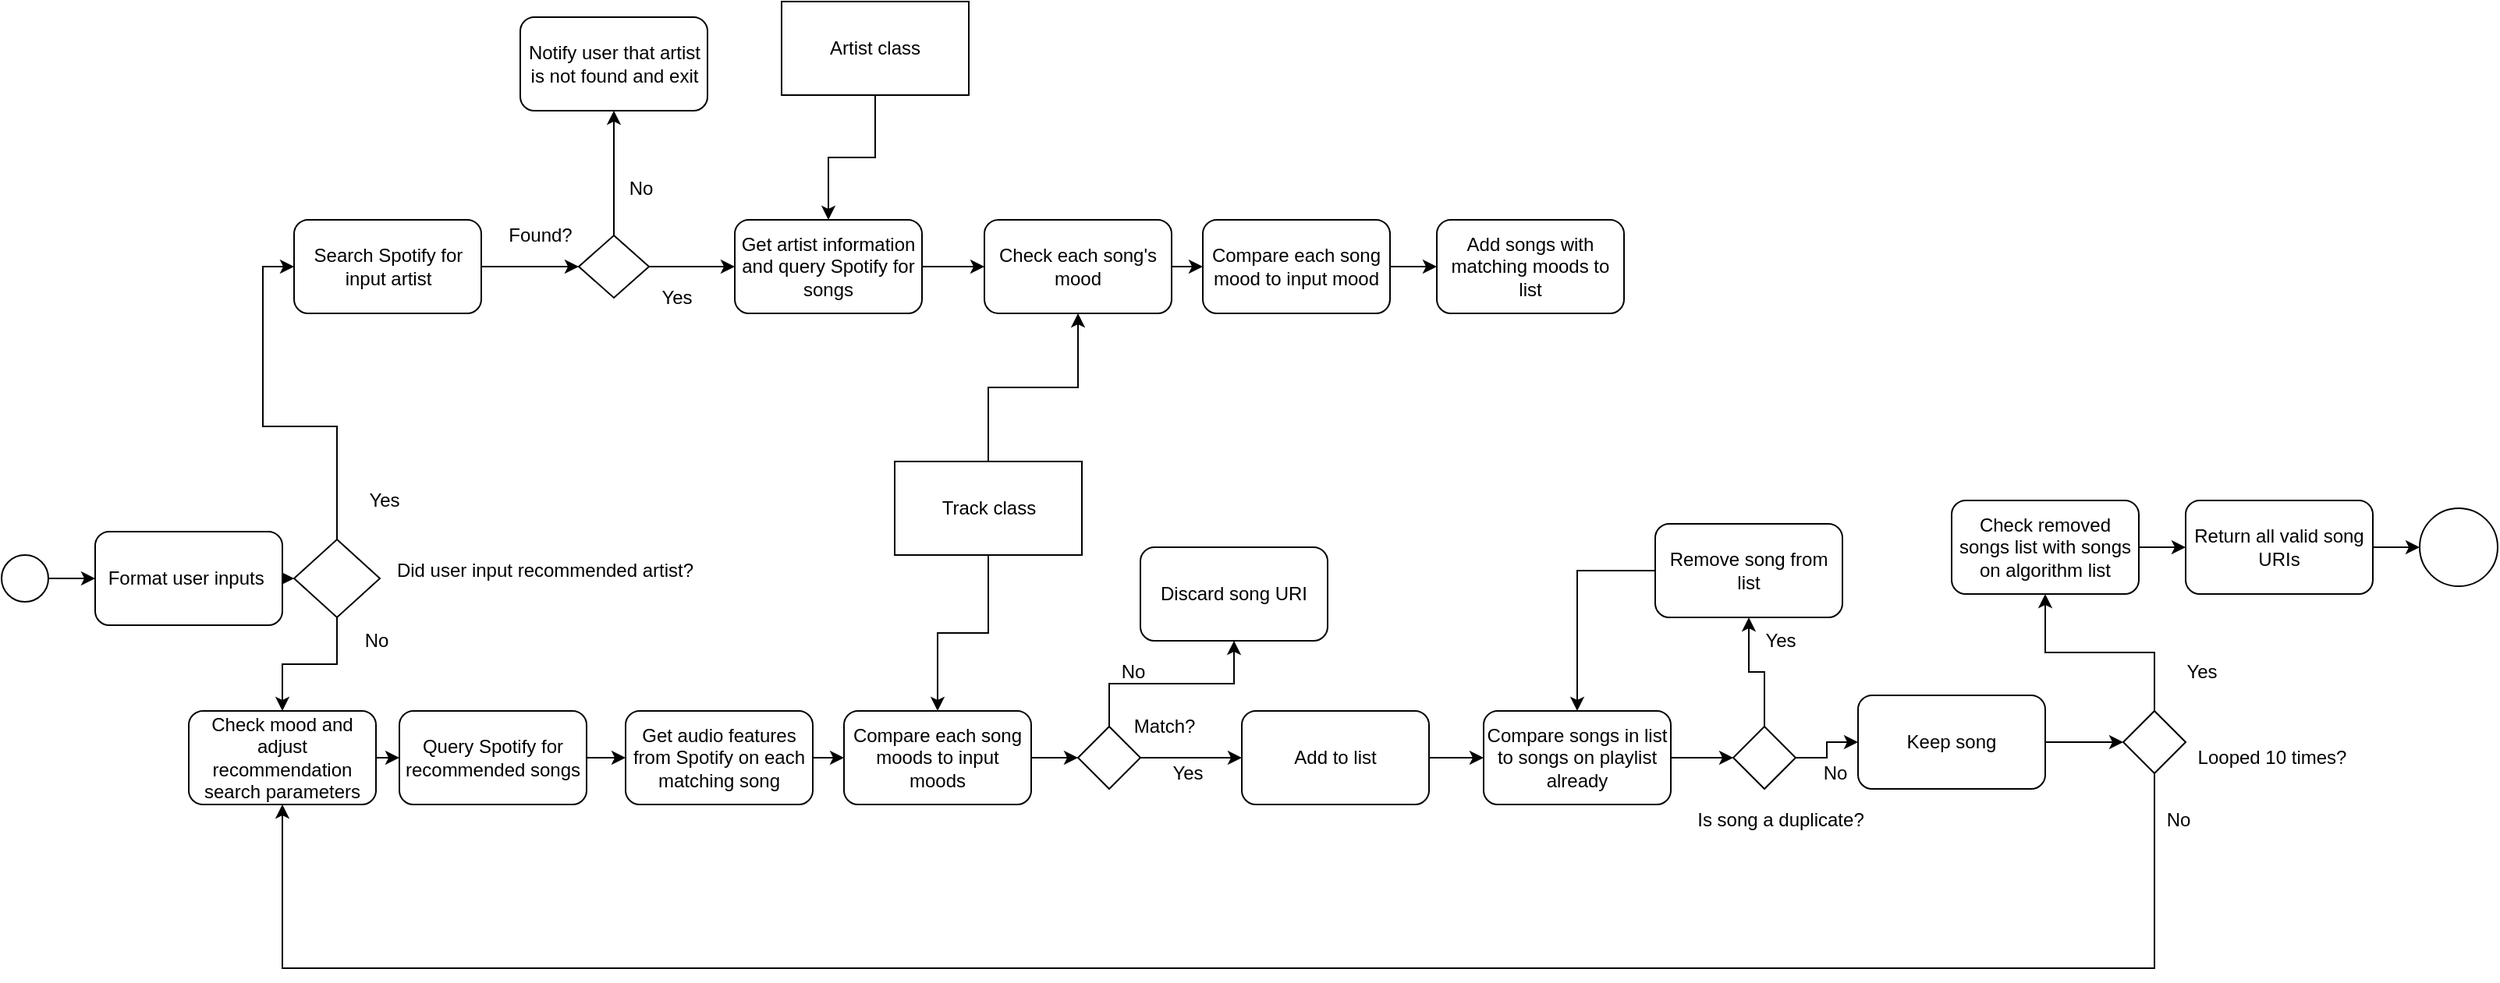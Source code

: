 <mxfile version="13.5.8" type="github"><diagram id="O4NMywBLTtOY3ZtadnUl" name="Page-1"><mxGraphModel dx="1673" dy="934" grid="1" gridSize="10" guides="1" tooltips="1" connect="1" arrows="1" fold="1" page="1" pageScale="1" pageWidth="1920" pageHeight="1200" math="0" shadow="0"><root><mxCell id="0"/><mxCell id="1" parent="0"/><mxCell id="9E0eApcBsgD-nt7ZmVt5-3" style="edgeStyle=orthogonalEdgeStyle;rounded=0;orthogonalLoop=1;jettySize=auto;html=1;exitX=1;exitY=0.5;exitDx=0;exitDy=0;entryX=0;entryY=0.5;entryDx=0;entryDy=0;" edge="1" parent="1" source="9E0eApcBsgD-nt7ZmVt5-1" target="9E0eApcBsgD-nt7ZmVt5-2"><mxGeometry relative="1" as="geometry"/></mxCell><mxCell id="9E0eApcBsgD-nt7ZmVt5-1" value="" style="ellipse;whiteSpace=wrap;html=1;aspect=fixed;" vertex="1" parent="1"><mxGeometry x="150" y="585" width="30" height="30" as="geometry"/></mxCell><mxCell id="9E0eApcBsgD-nt7ZmVt5-34" style="edgeStyle=orthogonalEdgeStyle;rounded=0;orthogonalLoop=1;jettySize=auto;html=1;exitX=1;exitY=0.5;exitDx=0;exitDy=0;entryX=0;entryY=0.5;entryDx=0;entryDy=0;" edge="1" parent="1" source="9E0eApcBsgD-nt7ZmVt5-2" target="9E0eApcBsgD-nt7ZmVt5-8"><mxGeometry relative="1" as="geometry"/></mxCell><mxCell id="9E0eApcBsgD-nt7ZmVt5-2" value="Format user inputs&amp;nbsp;" style="rounded=1;whiteSpace=wrap;html=1;" vertex="1" parent="1"><mxGeometry x="210" y="570" width="120" height="60" as="geometry"/></mxCell><mxCell id="9E0eApcBsgD-nt7ZmVt5-35" style="edgeStyle=orthogonalEdgeStyle;rounded=0;orthogonalLoop=1;jettySize=auto;html=1;exitX=0.5;exitY=0;exitDx=0;exitDy=0;entryX=0;entryY=0.5;entryDx=0;entryDy=0;" edge="1" parent="1" source="9E0eApcBsgD-nt7ZmVt5-8" target="9E0eApcBsgD-nt7ZmVt5-12"><mxGeometry relative="1" as="geometry"/></mxCell><mxCell id="9E0eApcBsgD-nt7ZmVt5-37" style="edgeStyle=orthogonalEdgeStyle;rounded=0;orthogonalLoop=1;jettySize=auto;html=1;exitX=0.5;exitY=1;exitDx=0;exitDy=0;entryX=0.5;entryY=0;entryDx=0;entryDy=0;" edge="1" parent="1" source="9E0eApcBsgD-nt7ZmVt5-8" target="9E0eApcBsgD-nt7ZmVt5-36"><mxGeometry relative="1" as="geometry"/></mxCell><mxCell id="9E0eApcBsgD-nt7ZmVt5-8" value="" style="rhombus;whiteSpace=wrap;html=1;" vertex="1" parent="1"><mxGeometry x="337.5" y="575" width="55" height="50" as="geometry"/></mxCell><mxCell id="9E0eApcBsgD-nt7ZmVt5-9" value="Did user input recommended artist?" style="text;html=1;align=center;verticalAlign=middle;resizable=0;points=[];autosize=1;" vertex="1" parent="1"><mxGeometry x="392.5" y="585" width="210" height="20" as="geometry"/></mxCell><mxCell id="9E0eApcBsgD-nt7ZmVt5-10" value="Yes" style="text;html=1;align=center;verticalAlign=middle;resizable=0;points=[];autosize=1;" vertex="1" parent="1"><mxGeometry x="375" y="540" width="40" height="20" as="geometry"/></mxCell><mxCell id="9E0eApcBsgD-nt7ZmVt5-11" value="No" style="text;html=1;align=center;verticalAlign=middle;resizable=0;points=[];autosize=1;" vertex="1" parent="1"><mxGeometry x="375" y="630" width="30" height="20" as="geometry"/></mxCell><mxCell id="9E0eApcBsgD-nt7ZmVt5-21" style="edgeStyle=orthogonalEdgeStyle;rounded=0;orthogonalLoop=1;jettySize=auto;html=1;exitX=1;exitY=0.5;exitDx=0;exitDy=0;entryX=0;entryY=0.5;entryDx=0;entryDy=0;" edge="1" parent="1" source="9E0eApcBsgD-nt7ZmVt5-12" target="9E0eApcBsgD-nt7ZmVt5-13"><mxGeometry relative="1" as="geometry"/></mxCell><mxCell id="9E0eApcBsgD-nt7ZmVt5-12" value="Search Spotify for input artist" style="rounded=1;whiteSpace=wrap;html=1;" vertex="1" parent="1"><mxGeometry x="337.5" y="370" width="120" height="60" as="geometry"/></mxCell><mxCell id="9E0eApcBsgD-nt7ZmVt5-20" style="edgeStyle=orthogonalEdgeStyle;rounded=0;orthogonalLoop=1;jettySize=auto;html=1;exitX=0.5;exitY=0;exitDx=0;exitDy=0;entryX=0.5;entryY=1;entryDx=0;entryDy=0;" edge="1" parent="1" source="9E0eApcBsgD-nt7ZmVt5-13" target="9E0eApcBsgD-nt7ZmVt5-19"><mxGeometry relative="1" as="geometry"/></mxCell><mxCell id="9E0eApcBsgD-nt7ZmVt5-23" style="edgeStyle=orthogonalEdgeStyle;rounded=0;orthogonalLoop=1;jettySize=auto;html=1;exitX=1;exitY=0.5;exitDx=0;exitDy=0;entryX=0;entryY=0.5;entryDx=0;entryDy=0;" edge="1" parent="1" source="9E0eApcBsgD-nt7ZmVt5-13" target="9E0eApcBsgD-nt7ZmVt5-22"><mxGeometry relative="1" as="geometry"/></mxCell><mxCell id="9E0eApcBsgD-nt7ZmVt5-13" value="" style="rhombus;whiteSpace=wrap;html=1;" vertex="1" parent="1"><mxGeometry x="520" y="380" width="45" height="40" as="geometry"/></mxCell><mxCell id="9E0eApcBsgD-nt7ZmVt5-14" value="Found?" style="text;html=1;align=center;verticalAlign=middle;resizable=0;points=[];autosize=1;" vertex="1" parent="1"><mxGeometry x="465" y="370" width="60" height="20" as="geometry"/></mxCell><mxCell id="9E0eApcBsgD-nt7ZmVt5-15" value="Yes" style="text;html=1;strokeColor=none;fillColor=none;align=center;verticalAlign=middle;whiteSpace=wrap;rounded=0;" vertex="1" parent="1"><mxGeometry x="562.5" y="410" width="40" height="20" as="geometry"/></mxCell><mxCell id="9E0eApcBsgD-nt7ZmVt5-16" value="No" style="text;html=1;strokeColor=none;fillColor=none;align=center;verticalAlign=middle;whiteSpace=wrap;rounded=0;" vertex="1" parent="1"><mxGeometry x="540" y="340" width="40" height="20" as="geometry"/></mxCell><mxCell id="9E0eApcBsgD-nt7ZmVt5-17" style="edgeStyle=orthogonalEdgeStyle;rounded=0;orthogonalLoop=1;jettySize=auto;html=1;exitX=0.5;exitY=1;exitDx=0;exitDy=0;" edge="1" parent="1" source="9E0eApcBsgD-nt7ZmVt5-15" target="9E0eApcBsgD-nt7ZmVt5-15"><mxGeometry relative="1" as="geometry"/></mxCell><mxCell id="9E0eApcBsgD-nt7ZmVt5-19" value="Notify user that artist is not found and exit" style="rounded=1;whiteSpace=wrap;html=1;" vertex="1" parent="1"><mxGeometry x="482.5" y="239.998" width="120" height="60" as="geometry"/></mxCell><mxCell id="9E0eApcBsgD-nt7ZmVt5-27" style="edgeStyle=orthogonalEdgeStyle;rounded=0;orthogonalLoop=1;jettySize=auto;html=1;exitX=1;exitY=0.5;exitDx=0;exitDy=0;entryX=0;entryY=0.5;entryDx=0;entryDy=0;" edge="1" parent="1" source="9E0eApcBsgD-nt7ZmVt5-22" target="9E0eApcBsgD-nt7ZmVt5-26"><mxGeometry relative="1" as="geometry"/></mxCell><mxCell id="9E0eApcBsgD-nt7ZmVt5-22" value="Get artist information and query Spotify for songs" style="rounded=1;whiteSpace=wrap;html=1;" vertex="1" parent="1"><mxGeometry x="620" y="370" width="120" height="60" as="geometry"/></mxCell><mxCell id="9E0eApcBsgD-nt7ZmVt5-25" style="edgeStyle=orthogonalEdgeStyle;rounded=0;orthogonalLoop=1;jettySize=auto;html=1;exitX=0.5;exitY=1;exitDx=0;exitDy=0;" edge="1" parent="1" source="9E0eApcBsgD-nt7ZmVt5-24" target="9E0eApcBsgD-nt7ZmVt5-22"><mxGeometry relative="1" as="geometry"/></mxCell><mxCell id="9E0eApcBsgD-nt7ZmVt5-24" value="Artist class" style="whiteSpace=wrap;html=1;" vertex="1" parent="1"><mxGeometry x="650" y="230" width="120" height="60" as="geometry"/></mxCell><mxCell id="9E0eApcBsgD-nt7ZmVt5-32" style="edgeStyle=orthogonalEdgeStyle;rounded=0;orthogonalLoop=1;jettySize=auto;html=1;exitX=1;exitY=0.5;exitDx=0;exitDy=0;entryX=0;entryY=0.5;entryDx=0;entryDy=0;" edge="1" parent="1" source="9E0eApcBsgD-nt7ZmVt5-26" target="9E0eApcBsgD-nt7ZmVt5-30"><mxGeometry relative="1" as="geometry"/></mxCell><mxCell id="9E0eApcBsgD-nt7ZmVt5-26" value="Check each song's mood" style="rounded=1;whiteSpace=wrap;html=1;" vertex="1" parent="1"><mxGeometry x="780" y="370" width="120" height="60" as="geometry"/></mxCell><mxCell id="9E0eApcBsgD-nt7ZmVt5-77" style="edgeStyle=orthogonalEdgeStyle;rounded=0;orthogonalLoop=1;jettySize=auto;html=1;exitX=0.5;exitY=0;exitDx=0;exitDy=0;entryX=0.5;entryY=1;entryDx=0;entryDy=0;" edge="1" parent="1" source="9E0eApcBsgD-nt7ZmVt5-28" target="9E0eApcBsgD-nt7ZmVt5-26"><mxGeometry relative="1" as="geometry"/></mxCell><mxCell id="9E0eApcBsgD-nt7ZmVt5-78" style="edgeStyle=orthogonalEdgeStyle;rounded=0;orthogonalLoop=1;jettySize=auto;html=1;exitX=0.5;exitY=1;exitDx=0;exitDy=0;entryX=0.5;entryY=0;entryDx=0;entryDy=0;" edge="1" parent="1" source="9E0eApcBsgD-nt7ZmVt5-28" target="9E0eApcBsgD-nt7ZmVt5-40"><mxGeometry relative="1" as="geometry"/></mxCell><mxCell id="9E0eApcBsgD-nt7ZmVt5-28" value="Track class" style="rounded=0;whiteSpace=wrap;html=1;" vertex="1" parent="1"><mxGeometry x="722.5" y="525" width="120" height="60" as="geometry"/></mxCell><mxCell id="9E0eApcBsgD-nt7ZmVt5-33" style="edgeStyle=orthogonalEdgeStyle;rounded=0;orthogonalLoop=1;jettySize=auto;html=1;exitX=1;exitY=0.5;exitDx=0;exitDy=0;entryX=0;entryY=0.5;entryDx=0;entryDy=0;" edge="1" parent="1" source="9E0eApcBsgD-nt7ZmVt5-30" target="9E0eApcBsgD-nt7ZmVt5-31"><mxGeometry relative="1" as="geometry"/></mxCell><mxCell id="9E0eApcBsgD-nt7ZmVt5-30" value="Compare each song mood to input mood" style="rounded=1;whiteSpace=wrap;html=1;" vertex="1" parent="1"><mxGeometry x="920" y="370" width="120" height="60" as="geometry"/></mxCell><mxCell id="9E0eApcBsgD-nt7ZmVt5-31" value="Add songs with matching moods to list" style="rounded=1;whiteSpace=wrap;html=1;" vertex="1" parent="1"><mxGeometry x="1070" y="370" width="120" height="60" as="geometry"/></mxCell><mxCell id="9E0eApcBsgD-nt7ZmVt5-70" style="edgeStyle=orthogonalEdgeStyle;rounded=0;orthogonalLoop=1;jettySize=auto;html=1;exitX=1;exitY=0.5;exitDx=0;exitDy=0;entryX=0;entryY=0.5;entryDx=0;entryDy=0;" edge="1" parent="1" source="9E0eApcBsgD-nt7ZmVt5-36" target="9E0eApcBsgD-nt7ZmVt5-38"><mxGeometry relative="1" as="geometry"/></mxCell><mxCell id="9E0eApcBsgD-nt7ZmVt5-36" value="Check mood and adjust recommendation search parameters" style="rounded=1;whiteSpace=wrap;html=1;" vertex="1" parent="1"><mxGeometry x="270" y="685" width="120" height="60" as="geometry"/></mxCell><mxCell id="9E0eApcBsgD-nt7ZmVt5-69" style="edgeStyle=orthogonalEdgeStyle;rounded=0;orthogonalLoop=1;jettySize=auto;html=1;exitX=1;exitY=0.5;exitDx=0;exitDy=0;entryX=0;entryY=0.5;entryDx=0;entryDy=0;" edge="1" parent="1" source="9E0eApcBsgD-nt7ZmVt5-38" target="9E0eApcBsgD-nt7ZmVt5-39"><mxGeometry relative="1" as="geometry"/></mxCell><mxCell id="9E0eApcBsgD-nt7ZmVt5-38" value="Query Spotify for recommended songs" style="rounded=1;whiteSpace=wrap;html=1;" vertex="1" parent="1"><mxGeometry x="405" y="685" width="120" height="60" as="geometry"/></mxCell><mxCell id="9E0eApcBsgD-nt7ZmVt5-68" style="edgeStyle=orthogonalEdgeStyle;rounded=0;orthogonalLoop=1;jettySize=auto;html=1;exitX=1;exitY=0.5;exitDx=0;exitDy=0;entryX=0;entryY=0.5;entryDx=0;entryDy=0;" edge="1" parent="1" source="9E0eApcBsgD-nt7ZmVt5-39" target="9E0eApcBsgD-nt7ZmVt5-40"><mxGeometry relative="1" as="geometry"/></mxCell><mxCell id="9E0eApcBsgD-nt7ZmVt5-39" value="Get audio features from Spotify on each matching song" style="rounded=1;whiteSpace=wrap;html=1;" vertex="1" parent="1"><mxGeometry x="550" y="685" width="120" height="60" as="geometry"/></mxCell><mxCell id="9E0eApcBsgD-nt7ZmVt5-67" style="edgeStyle=orthogonalEdgeStyle;rounded=0;orthogonalLoop=1;jettySize=auto;html=1;exitX=1;exitY=0.5;exitDx=0;exitDy=0;entryX=0;entryY=0.5;entryDx=0;entryDy=0;" edge="1" parent="1" source="9E0eApcBsgD-nt7ZmVt5-40" target="9E0eApcBsgD-nt7ZmVt5-41"><mxGeometry relative="1" as="geometry"/></mxCell><mxCell id="9E0eApcBsgD-nt7ZmVt5-40" value="Compare each song moods to input moods" style="rounded=1;whiteSpace=wrap;html=1;" vertex="1" parent="1"><mxGeometry x="690" y="685" width="120" height="60" as="geometry"/></mxCell><mxCell id="9E0eApcBsgD-nt7ZmVt5-46" style="edgeStyle=orthogonalEdgeStyle;rounded=0;orthogonalLoop=1;jettySize=auto;html=1;exitX=0.5;exitY=0;exitDx=0;exitDy=0;entryX=0.5;entryY=1;entryDx=0;entryDy=0;" edge="1" parent="1" source="9E0eApcBsgD-nt7ZmVt5-41" target="9E0eApcBsgD-nt7ZmVt5-45"><mxGeometry relative="1" as="geometry"/></mxCell><mxCell id="9E0eApcBsgD-nt7ZmVt5-66" style="edgeStyle=orthogonalEdgeStyle;rounded=0;orthogonalLoop=1;jettySize=auto;html=1;exitX=1;exitY=0.5;exitDx=0;exitDy=0;entryX=0;entryY=0.5;entryDx=0;entryDy=0;" edge="1" parent="1" source="9E0eApcBsgD-nt7ZmVt5-41" target="9E0eApcBsgD-nt7ZmVt5-47"><mxGeometry relative="1" as="geometry"/></mxCell><mxCell id="9E0eApcBsgD-nt7ZmVt5-41" value="" style="rhombus;whiteSpace=wrap;html=1;" vertex="1" parent="1"><mxGeometry x="840" y="695" width="40" height="40" as="geometry"/></mxCell><mxCell id="9E0eApcBsgD-nt7ZmVt5-42" value="Match?" style="text;html=1;align=center;verticalAlign=middle;resizable=0;points=[];autosize=1;" vertex="1" parent="1"><mxGeometry x="870" y="685" width="50" height="20" as="geometry"/></mxCell><mxCell id="9E0eApcBsgD-nt7ZmVt5-43" value="No" style="text;html=1;align=center;verticalAlign=middle;resizable=0;points=[];autosize=1;" vertex="1" parent="1"><mxGeometry x="860" y="650" width="30" height="20" as="geometry"/></mxCell><mxCell id="9E0eApcBsgD-nt7ZmVt5-44" value="Yes" style="text;html=1;align=center;verticalAlign=middle;resizable=0;points=[];autosize=1;" vertex="1" parent="1"><mxGeometry x="890" y="715" width="40" height="20" as="geometry"/></mxCell><mxCell id="9E0eApcBsgD-nt7ZmVt5-45" value="Discard song URI" style="rounded=1;whiteSpace=wrap;html=1;" vertex="1" parent="1"><mxGeometry x="880" y="580" width="120" height="60" as="geometry"/></mxCell><mxCell id="9E0eApcBsgD-nt7ZmVt5-65" style="edgeStyle=orthogonalEdgeStyle;rounded=0;orthogonalLoop=1;jettySize=auto;html=1;exitX=1;exitY=0.5;exitDx=0;exitDy=0;entryX=0;entryY=0.5;entryDx=0;entryDy=0;" edge="1" parent="1" source="9E0eApcBsgD-nt7ZmVt5-47" target="9E0eApcBsgD-nt7ZmVt5-48"><mxGeometry relative="1" as="geometry"/></mxCell><mxCell id="9E0eApcBsgD-nt7ZmVt5-47" value="Add to list" style="rounded=1;whiteSpace=wrap;html=1;" vertex="1" parent="1"><mxGeometry x="945" y="685" width="120" height="60" as="geometry"/></mxCell><mxCell id="9E0eApcBsgD-nt7ZmVt5-64" style="edgeStyle=orthogonalEdgeStyle;rounded=0;orthogonalLoop=1;jettySize=auto;html=1;exitX=1;exitY=0.5;exitDx=0;exitDy=0;entryX=0;entryY=0.5;entryDx=0;entryDy=0;" edge="1" parent="1" source="9E0eApcBsgD-nt7ZmVt5-48" target="9E0eApcBsgD-nt7ZmVt5-50"><mxGeometry relative="1" as="geometry"/></mxCell><mxCell id="9E0eApcBsgD-nt7ZmVt5-48" value="Compare songs in list to songs on playlist already" style="rounded=1;whiteSpace=wrap;html=1;" vertex="1" parent="1"><mxGeometry x="1100" y="685" width="120" height="60" as="geometry"/></mxCell><mxCell id="9E0eApcBsgD-nt7ZmVt5-55" style="edgeStyle=orthogonalEdgeStyle;rounded=0;orthogonalLoop=1;jettySize=auto;html=1;exitX=0.5;exitY=0;exitDx=0;exitDy=0;entryX=0.5;entryY=1;entryDx=0;entryDy=0;" edge="1" parent="1" source="9E0eApcBsgD-nt7ZmVt5-50" target="9E0eApcBsgD-nt7ZmVt5-54"><mxGeometry relative="1" as="geometry"/></mxCell><mxCell id="9E0eApcBsgD-nt7ZmVt5-63" style="edgeStyle=orthogonalEdgeStyle;rounded=0;orthogonalLoop=1;jettySize=auto;html=1;exitX=1;exitY=0.5;exitDx=0;exitDy=0;entryX=0;entryY=0.5;entryDx=0;entryDy=0;" edge="1" parent="1" source="9E0eApcBsgD-nt7ZmVt5-50" target="9E0eApcBsgD-nt7ZmVt5-56"><mxGeometry relative="1" as="geometry"/></mxCell><mxCell id="9E0eApcBsgD-nt7ZmVt5-50" value="" style="rhombus;whiteSpace=wrap;html=1;" vertex="1" parent="1"><mxGeometry x="1260" y="695" width="40" height="40" as="geometry"/></mxCell><mxCell id="9E0eApcBsgD-nt7ZmVt5-51" value="Is song a duplicate?" style="text;html=1;align=center;verticalAlign=middle;resizable=0;points=[];autosize=1;" vertex="1" parent="1"><mxGeometry x="1230" y="745" width="120" height="20" as="geometry"/></mxCell><mxCell id="9E0eApcBsgD-nt7ZmVt5-52" value="No" style="text;html=1;align=center;verticalAlign=middle;resizable=0;points=[];autosize=1;" vertex="1" parent="1"><mxGeometry x="1310" y="715" width="30" height="20" as="geometry"/></mxCell><mxCell id="9E0eApcBsgD-nt7ZmVt5-53" value="Yes" style="text;html=1;align=center;verticalAlign=middle;resizable=0;points=[];autosize=1;" vertex="1" parent="1"><mxGeometry x="1270" y="630" width="40" height="20" as="geometry"/></mxCell><mxCell id="9E0eApcBsgD-nt7ZmVt5-79" style="edgeStyle=orthogonalEdgeStyle;rounded=0;orthogonalLoop=1;jettySize=auto;html=1;exitX=0;exitY=0.5;exitDx=0;exitDy=0;entryX=0.5;entryY=0;entryDx=0;entryDy=0;" edge="1" parent="1" source="9E0eApcBsgD-nt7ZmVt5-54" target="9E0eApcBsgD-nt7ZmVt5-48"><mxGeometry relative="1" as="geometry"/></mxCell><mxCell id="9E0eApcBsgD-nt7ZmVt5-54" value="Remove song from list" style="rounded=1;whiteSpace=wrap;html=1;" vertex="1" parent="1"><mxGeometry x="1210" y="565" width="120" height="60" as="geometry"/></mxCell><mxCell id="9E0eApcBsgD-nt7ZmVt5-62" style="edgeStyle=orthogonalEdgeStyle;rounded=0;orthogonalLoop=1;jettySize=auto;html=1;exitX=1;exitY=0.5;exitDx=0;exitDy=0;entryX=0;entryY=0.5;entryDx=0;entryDy=0;" edge="1" parent="1" source="9E0eApcBsgD-nt7ZmVt5-56" target="9E0eApcBsgD-nt7ZmVt5-58"><mxGeometry relative="1" as="geometry"/></mxCell><mxCell id="9E0eApcBsgD-nt7ZmVt5-56" value="Keep song" style="rounded=1;whiteSpace=wrap;html=1;" vertex="1" parent="1"><mxGeometry x="1340" y="675" width="120" height="60" as="geometry"/></mxCell><mxCell id="9E0eApcBsgD-nt7ZmVt5-71" style="edgeStyle=orthogonalEdgeStyle;rounded=0;orthogonalLoop=1;jettySize=auto;html=1;exitX=0.5;exitY=1;exitDx=0;exitDy=0;entryX=0.5;entryY=1;entryDx=0;entryDy=0;" edge="1" parent="1" source="9E0eApcBsgD-nt7ZmVt5-58" target="9E0eApcBsgD-nt7ZmVt5-36"><mxGeometry relative="1" as="geometry"><Array as="points"><mxPoint x="1530" y="850"/><mxPoint x="330" y="850"/></Array></mxGeometry></mxCell><mxCell id="9E0eApcBsgD-nt7ZmVt5-80" style="edgeStyle=orthogonalEdgeStyle;rounded=0;orthogonalLoop=1;jettySize=auto;html=1;exitX=0.5;exitY=0;exitDx=0;exitDy=0;entryX=0.5;entryY=1;entryDx=0;entryDy=0;" edge="1" parent="1" source="9E0eApcBsgD-nt7ZmVt5-58" target="9E0eApcBsgD-nt7ZmVt5-73"><mxGeometry relative="1" as="geometry"/></mxCell><mxCell id="9E0eApcBsgD-nt7ZmVt5-58" value="" style="rhombus;whiteSpace=wrap;html=1;" vertex="1" parent="1"><mxGeometry x="1510" y="685" width="40" height="40" as="geometry"/></mxCell><mxCell id="9E0eApcBsgD-nt7ZmVt5-59" value="Looped 10 times?" style="text;html=1;align=center;verticalAlign=middle;resizable=0;points=[];autosize=1;" vertex="1" parent="1"><mxGeometry x="1550" y="705" width="110" height="20" as="geometry"/></mxCell><mxCell id="9E0eApcBsgD-nt7ZmVt5-60" value="Yes&lt;br&gt;" style="text;html=1;align=center;verticalAlign=middle;resizable=0;points=[];autosize=1;" vertex="1" parent="1"><mxGeometry x="1540" y="650" width="40" height="20" as="geometry"/></mxCell><mxCell id="9E0eApcBsgD-nt7ZmVt5-61" value="No" style="text;html=1;align=center;verticalAlign=middle;resizable=0;points=[];autosize=1;" vertex="1" parent="1"><mxGeometry x="1530" y="745" width="30" height="20" as="geometry"/></mxCell><mxCell id="9E0eApcBsgD-nt7ZmVt5-72" style="edgeStyle=orthogonalEdgeStyle;rounded=0;orthogonalLoop=1;jettySize=auto;html=1;exitX=1;exitY=0.5;exitDx=0;exitDy=0;entryX=0;entryY=0.5;entryDx=0;entryDy=0;" edge="1" parent="1" source="9E0eApcBsgD-nt7ZmVt5-73" target="9E0eApcBsgD-nt7ZmVt5-75"><mxGeometry relative="1" as="geometry"/></mxCell><mxCell id="9E0eApcBsgD-nt7ZmVt5-73" value="Check removed songs list with songs on algorithm list" style="rounded=1;whiteSpace=wrap;html=1;" vertex="1" parent="1"><mxGeometry x="1400" y="550" width="120" height="60" as="geometry"/></mxCell><mxCell id="9E0eApcBsgD-nt7ZmVt5-74" style="edgeStyle=orthogonalEdgeStyle;rounded=0;orthogonalLoop=1;jettySize=auto;html=1;exitX=1;exitY=0.5;exitDx=0;exitDy=0;entryX=0;entryY=0.5;entryDx=0;entryDy=0;" edge="1" parent="1" source="9E0eApcBsgD-nt7ZmVt5-75" target="9E0eApcBsgD-nt7ZmVt5-76"><mxGeometry relative="1" as="geometry"/></mxCell><mxCell id="9E0eApcBsgD-nt7ZmVt5-75" value="Return all valid song URIs" style="rounded=1;whiteSpace=wrap;html=1;" vertex="1" parent="1"><mxGeometry x="1550" y="550" width="120" height="60" as="geometry"/></mxCell><mxCell id="9E0eApcBsgD-nt7ZmVt5-76" value="" style="ellipse;whiteSpace=wrap;html=1;aspect=fixed;" vertex="1" parent="1"><mxGeometry x="1700" y="555" width="50" height="50" as="geometry"/></mxCell></root></mxGraphModel></diagram></mxfile>